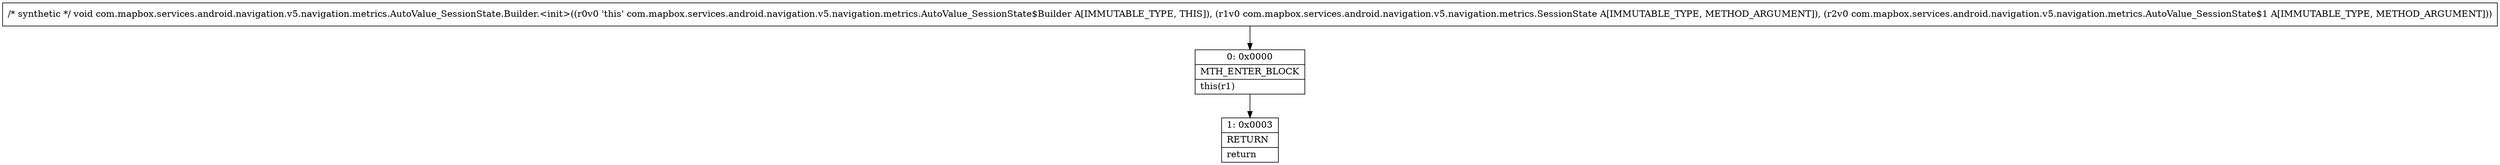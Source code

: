digraph "CFG forcom.mapbox.services.android.navigation.v5.navigation.metrics.AutoValue_SessionState.Builder.\<init\>(Lcom\/mapbox\/services\/android\/navigation\/v5\/navigation\/metrics\/SessionState;Lcom\/mapbox\/services\/android\/navigation\/v5\/navigation\/metrics\/AutoValue_SessionState$1;)V" {
Node_0 [shape=record,label="{0\:\ 0x0000|MTH_ENTER_BLOCK\l|this(r1)\l}"];
Node_1 [shape=record,label="{1\:\ 0x0003|RETURN\l|return\l}"];
MethodNode[shape=record,label="{\/* synthetic *\/ void com.mapbox.services.android.navigation.v5.navigation.metrics.AutoValue_SessionState.Builder.\<init\>((r0v0 'this' com.mapbox.services.android.navigation.v5.navigation.metrics.AutoValue_SessionState$Builder A[IMMUTABLE_TYPE, THIS]), (r1v0 com.mapbox.services.android.navigation.v5.navigation.metrics.SessionState A[IMMUTABLE_TYPE, METHOD_ARGUMENT]), (r2v0 com.mapbox.services.android.navigation.v5.navigation.metrics.AutoValue_SessionState$1 A[IMMUTABLE_TYPE, METHOD_ARGUMENT])) }"];
MethodNode -> Node_0;
Node_0 -> Node_1;
}


